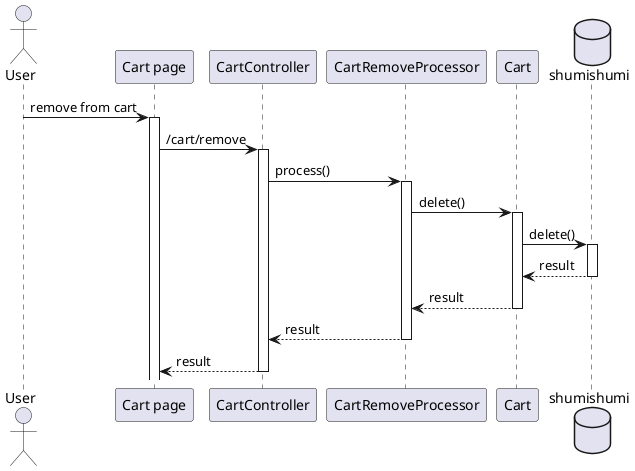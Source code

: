 @startuml template
'autonumber 1.1.1

actor User as u

' Box "front end"
participant "Cart page" as cart
' end box

' Box "back end"
participant "CartController" as cc

participant "CartRemoveProcessor" as removeproc

participant "Cart" as wm
' end box

database shumishumi as db

u -> cart++ : remove from cart
cart -> cc++ : /cart/remove
cc -> removeproc++ : process()

removeproc -> wm++ : delete()
wm -> db++ : delete()
return result
return result
return result
return result

@enduml